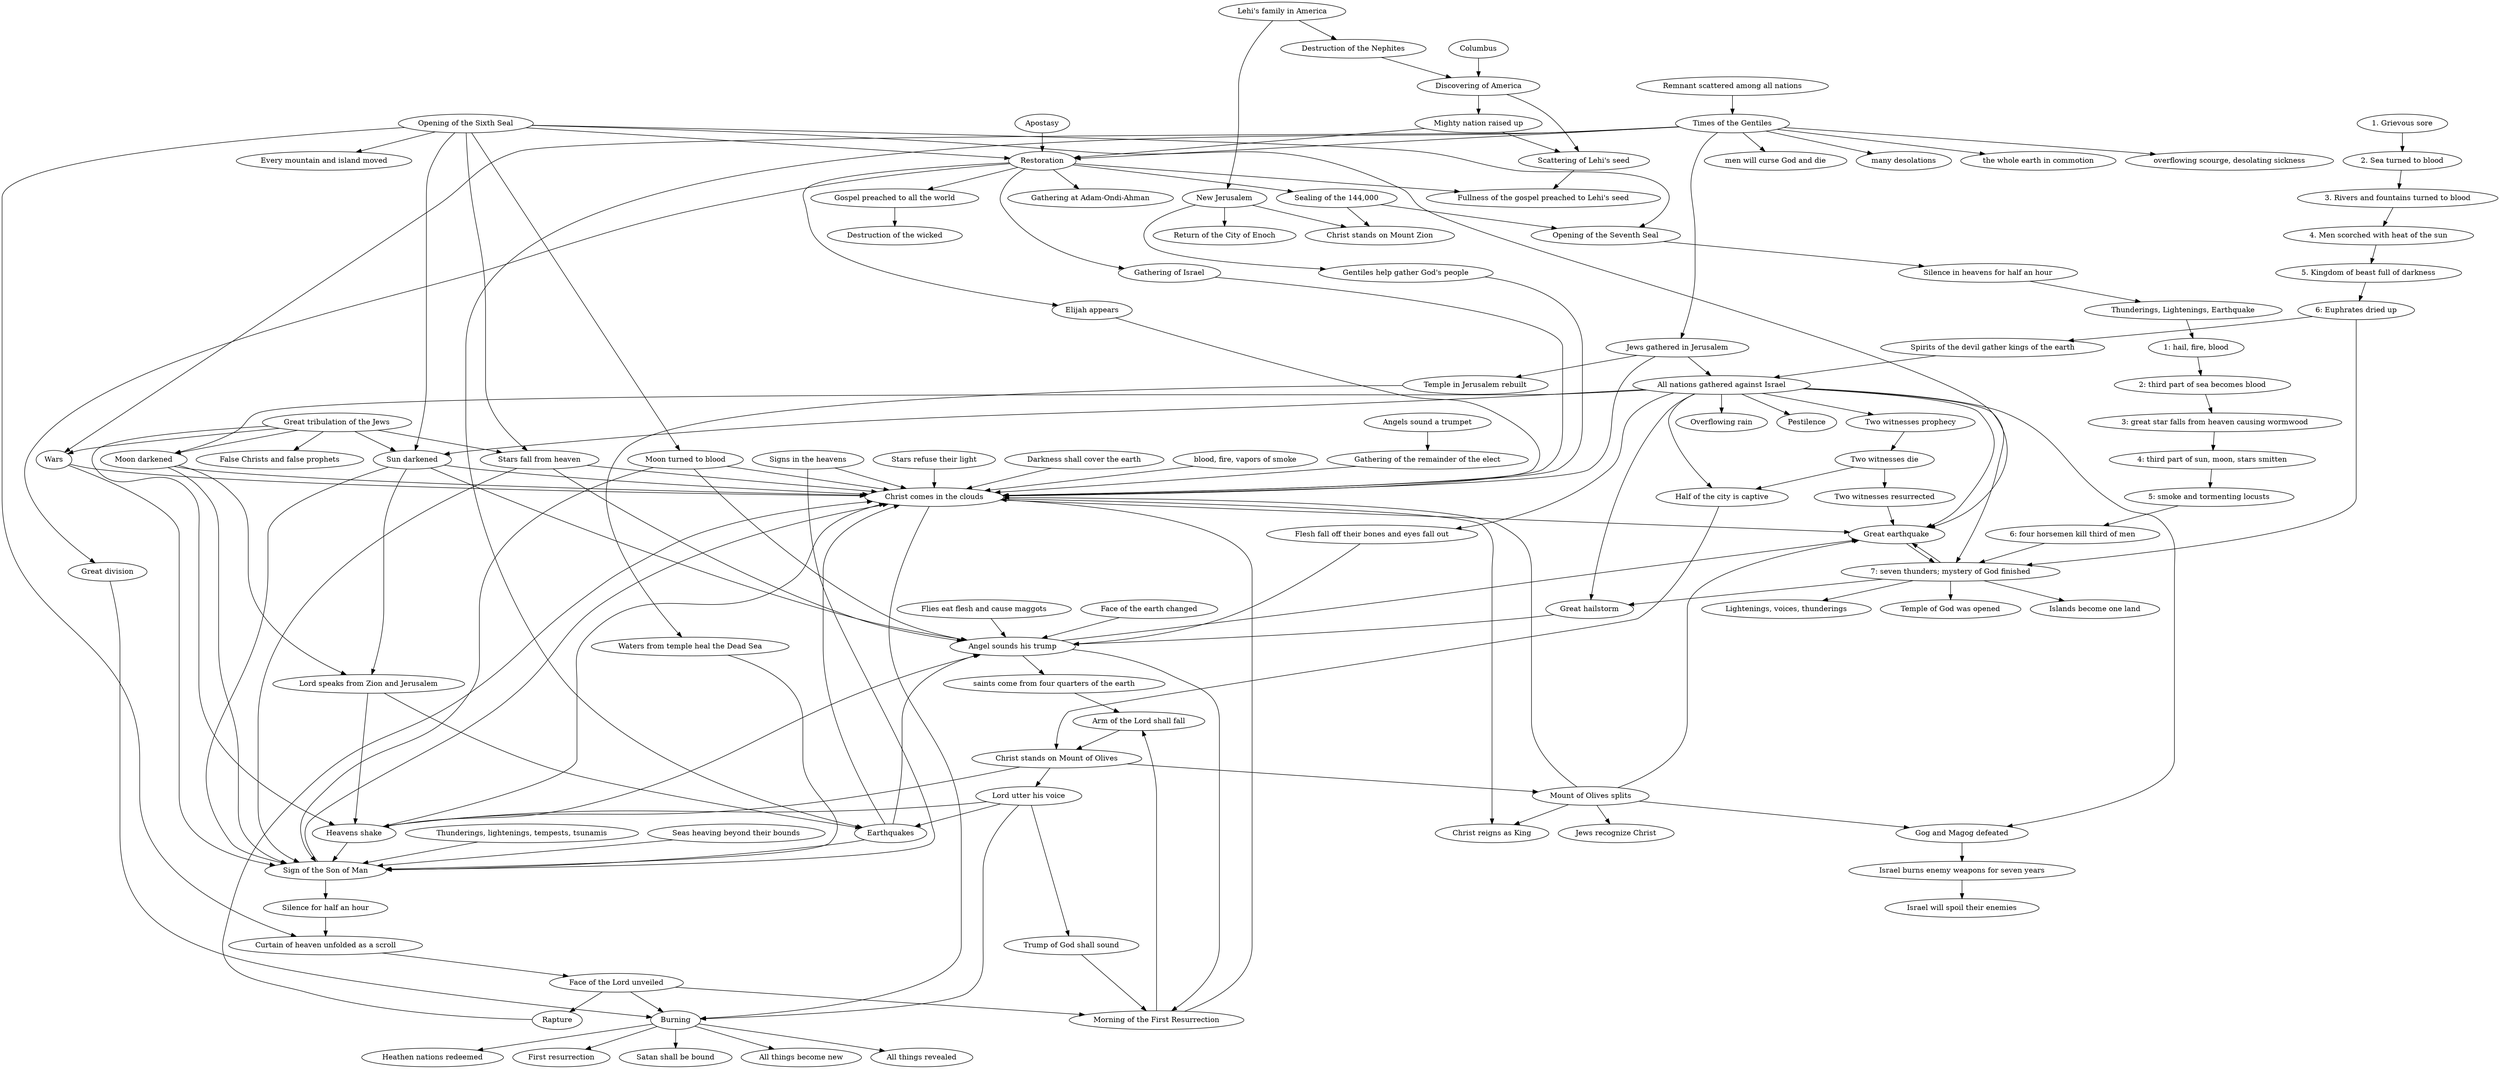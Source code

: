 digraph {
	"Apostasy" -> "Restoration"
	"Mighty nation raised up" -> "Restoration"
	"Opening of the Sixth Seal" -> "Restoration"
	"Times of the Gentiles" -> "Restoration"
	"Restoration" -> "Gospel preached to all the world"
	"Restoration" -> "Gathering at Adam-Ondi-Ahman"
	"Restoration" -> "Gathering of Israel"
	"Restoration" -> "Fullness of the gospel preached to Lehi's seed"
	"Restoration" -> "Sealing of the 144,000"
	"Restoration" -> "Great division"
	"Restoration" -> "Elijah appears"
	"Gospel preached to all the world" -> "Destruction of the wicked"
	"Gathering of Israel" -> "Christ comes in the clouds"
	"Lehi's family in America" -> "Destruction of the Nephites"
	"Lehi's family in America" -> "New Jerusalem"
	"Destruction of the Nephites" -> "Discovering of America"
	"Columbus" -> "Discovering of America"
	"Discovering of America" -> "Scattering of Lehi's seed"
	"Discovering of America" -> "Mighty nation raised up"
	"Mighty nation raised up" -> "Scattering of Lehi's seed"
	"Scattering of Lehi's seed" -> "Fullness of the gospel preached to Lehi's seed"
	"Opening of the Sixth Seal" -> "Great earthquake"
	"Opening of the Sixth Seal" -> "Sun darkened"
	"Opening of the Sixth Seal" -> "Moon turned to blood"
	"Opening of the Sixth Seal" -> "Stars fall from heaven"
	"Opening of the Sixth Seal" -> "Curtain of heaven unfolded as a scroll"
	"Opening of the Sixth Seal" -> "Every mountain and island moved"
	"Opening of the Sixth Seal" -> "Opening of the Seventh Seal"
	"Two witnesses resurrected" -> "Great earthquake"
	"7: seven thunders; mystery of God finished" -> "Great earthquake"
	"All nations gathered against Israel" -> "Great earthquake"
	"Mount of Olives splits" -> "Great earthquake"
	"Angel sounds his trump" -> "Great earthquake"
	"Christ comes in the clouds" -> "Great earthquake"
	"Great earthquake" -> "7: seven thunders; mystery of God finished"
	"Great tribulation of the Jews" -> "Sun darkened"
	"All nations gathered against Israel" -> "Sun darkened"
	"Sun darkened" -> "Angel sounds his trump"
	"Sun darkened" -> "Sign of the Son of Man"
	"Sun darkened" -> "Lord speaks from Zion and Jerusalem"
	"Sun darkened" -> "Christ comes in the clouds"
	"Moon turned to blood" -> "Angel sounds his trump"
	"Moon turned to blood" -> "Christ comes in the clouds"
	"Moon turned to blood" -> "Sign of the Son of Man"
	"Great tribulation of the Jews" -> "Stars fall from heaven"
	"Stars fall from heaven" -> "Angel sounds his trump"
	"Stars fall from heaven" -> "Sign of the Son of Man"
	"Stars fall from heaven" -> "Christ comes in the clouds"
	"Silence for half an hour" -> "Curtain of heaven unfolded as a scroll"
	"Curtain of heaven unfolded as a scroll" -> "Face of the Lord unveiled"
	"Sealing of the 144,000" -> "Opening of the Seventh Seal"
	"Sealing of the 144,000" -> "Christ stands on Mount Zion"
	"Opening of the Seventh Seal" -> "Silence in heavens for half an hour"
	"Silence in heavens for half an hour" -> "Thunderings, Lightenings, Earthquake"
	"Thunderings, Lightenings, Earthquake" -> "1: hail, fire, blood"
	"1: hail, fire, blood" -> "2: third part of sea becomes blood"
	"2: third part of sea becomes blood" -> "3: great star falls from heaven causing wormwood"
	"3: great star falls from heaven causing wormwood" -> "4: third part of sun, moon, stars smitten"
	"4: third part of sun, moon, stars smitten" -> "5: smoke and tormenting locusts"
	"5: smoke and tormenting locusts" -> "6: four horsemen kill third of men"
	"6: four horsemen kill third of men" -> "7: seven thunders; mystery of God finished"
	"All nations gathered against Israel" -> "7: seven thunders; mystery of God finished"
	"6: Euphrates dried up" -> "7: seven thunders; mystery of God finished"
	"7: seven thunders; mystery of God finished" -> "Temple of God was opened"
	"7: seven thunders; mystery of God finished" -> "Lightenings, voices, thunderings"
	"7: seven thunders; mystery of God finished" -> "Great hailstorm"
	"7: seven thunders; mystery of God finished" -> "Islands become one land"
	"Jews gathered in Jerusalem" -> "All nations gathered against Israel"
	"Spirits of the devil gather kings of the earth" -> "All nations gathered against Israel"
	"All nations gathered against Israel" -> "Two witnesses prophecy"
	"All nations gathered against Israel" -> "Half of the city is captive"
	"All nations gathered against Israel" -> "Flesh fall off their bones and eyes fall out"
	"All nations gathered against Israel" -> "Great hailstorm"
	"All nations gathered against Israel" -> "Overflowing rain"
	"All nations gathered against Israel" -> "Pestilence"
	"All nations gathered against Israel" -> "Gog and Magog defeated"
	"All nations gathered against Israel" -> "Moon darkened"
	"Two witnesses prophecy" -> "Two witnesses die"
	"Two witnesses die" -> "Two witnesses resurrected"
	"Two witnesses die" -> "Half of the city is captive"
	"Great hailstorm" -> "Angel sounds his trump"
	"Times of the Gentiles" -> "Jews gathered in Jerusalem"
	"Jews gathered in Jerusalem" -> "Christ comes in the clouds"
	"Jews gathered in Jerusalem" -> "Temple in Jerusalem rebuilt"
	"Half of the city is captive" -> "Christ stands on Mount of Olives"
	"Arm of the Lord shall fall" -> "Christ stands on Mount of Olives"
	"Christ stands on Mount of Olives" -> "Mount of Olives splits"
	"Christ stands on Mount of Olives" -> "Heavens shake"
	"Christ stands on Mount of Olives" -> "Lord utter his voice"
	"Mount of Olives splits" -> "Christ reigns as King"
	"Mount of Olives splits" -> "Christ comes in the clouds"
	"Mount of Olives splits" -> "Jews recognize Christ"
	"Mount of Olives splits" -> "Gog and Magog defeated"
	"Christ comes in the clouds" -> "Christ reigns as King"
	"Flesh fall off their bones and eyes fall out" -> "Angel sounds his trump"
	"Gentiles help gather God's people" -> "Christ comes in the clouds"
	"Morning of the First Resurrection" -> "Christ comes in the clouds"
	"Rapture" -> "Christ comes in the clouds"
	"Sign of the Son of Man" -> "Christ comes in the clouds"
	"Gathering of the remainder of the elect" -> "Christ comes in the clouds"
	"Moon darkened" -> "Christ comes in the clouds"
	"Heavens shake" -> "Christ comes in the clouds"
	"Stars refuse their light" -> "Christ comes in the clouds"
	"Darkness shall cover the earth" -> "Christ comes in the clouds"
	"Earthquakes" -> "Christ comes in the clouds"
	"Signs in the heavens" -> "Christ comes in the clouds"
	"Wars" -> "Christ comes in the clouds"
	"blood, fire, vapors of smoke" -> "Christ comes in the clouds"
	"Elijah appears" -> "Christ comes in the clouds"
	"Christ comes in the clouds" -> "Burning"
	"Gog and Magog defeated" -> "Israel burns enemy weapons for seven years"
	"Israel burns enemy weapons for seven years" -> "Israel will spoil their enemies"
	"New Jerusalem" -> "Gentiles help gather God's people"
	"New Jerusalem" -> "Return of the City of Enoch"
	"New Jerusalem" -> "Christ stands on Mount Zion"
	"1. Grievous sore" -> "2. Sea turned to blood"
	"2. Sea turned to blood" -> "3. Rivers and fountains turned to blood"
	"3. Rivers and fountains turned to blood" -> "4. Men scorched with heat of the sun"
	"4. Men scorched with heat of the sun" -> "5. Kingdom of beast full of darkness"
	"5. Kingdom of beast full of darkness" -> "6: Euphrates dried up"
	"6: Euphrates dried up" -> "Spirits of the devil gather kings of the earth"
	"Remnant scattered among all nations" -> "Times of the Gentiles"
	"Times of the Gentiles" -> "Wars"
	"Times of the Gentiles" -> "the whole earth in commotion"
	"Times of the Gentiles" -> "overflowing scourge, desolating sickness"
	"Times of the Gentiles" -> "men will curse God and die"
	"Times of the Gentiles" -> "Earthquakes"
	"Times of the Gentiles" -> "many desolations"
	"Great tribulation of the Jews" -> "Wars"
	"Wars" -> "Sign of the Son of Man"
	"Lord speaks from Zion and Jerusalem" -> "Earthquakes"
	"Lord utter his voice" -> "Earthquakes"
	"Earthquakes" -> "Angel sounds his trump"
	"Earthquakes" -> "Sign of the Son of Man"
	"Flies eat flesh and cause maggots" -> "Angel sounds his trump"
	"Heavens shake" -> "Angel sounds his trump"
	"Face of the earth changed" -> "Angel sounds his trump"
	"Angel sounds his trump" -> "Morning of the First Resurrection"
	"Angel sounds his trump" -> "saints come from four quarters of the earth"
	"Face of the Lord unveiled" -> "Morning of the First Resurrection"
	"Trump of God shall sound" -> "Morning of the First Resurrection"
	"Morning of the First Resurrection" -> "Arm of the Lord shall fall"
	"saints come from four quarters of the earth" -> "Arm of the Lord shall fall"
	"Great tribulation of the Jews" -> "Heavens shake"
	"Lord speaks from Zion and Jerusalem" -> "Heavens shake"
	"Lord utter his voice" -> "Heavens shake"
	"Heavens shake" -> "Sign of the Son of Man"
	"Lord utter his voice" -> "Burning"
	"Lord utter his voice" -> "Trump of God shall sound"
	"Face of the Lord unveiled" -> "Burning"
	"Great division" -> "Burning"
	"Burning" -> "Heathen nations redeemed"
	"Burning" -> "First resurrection"
	"Burning" -> "Satan shall be bound"
	"Burning" -> "All things become new"
	"Burning" -> "All things revealed"
	"Face of the Lord unveiled" -> "Rapture"
	"Thunderings, lightenings, tempests, tsunamis" -> "Sign of the Son of Man"
	"Sign of the Son of Man" -> "Silence for half an hour"
	"Great tribulation of the Jews" -> "False Christs and false prophets"
	"Great tribulation of the Jews" -> "Moon darkened"
	"Moon darkened" -> "Sign of the Son of Man"
	"Moon darkened" -> "Lord speaks from Zion and Jerusalem"
	"Waters from temple heal the Dead Sea" -> "Sign of the Son of Man"
	"Signs in the heavens" -> "Sign of the Son of Man"
	"Seas heaving beyond their bounds" -> "Sign of the Son of Man"
	"Angels sound a trumpet" -> "Gathering of the remainder of the elect"
	"Temple in Jerusalem rebuilt" -> "Waters from temple heal the Dead Sea"
}